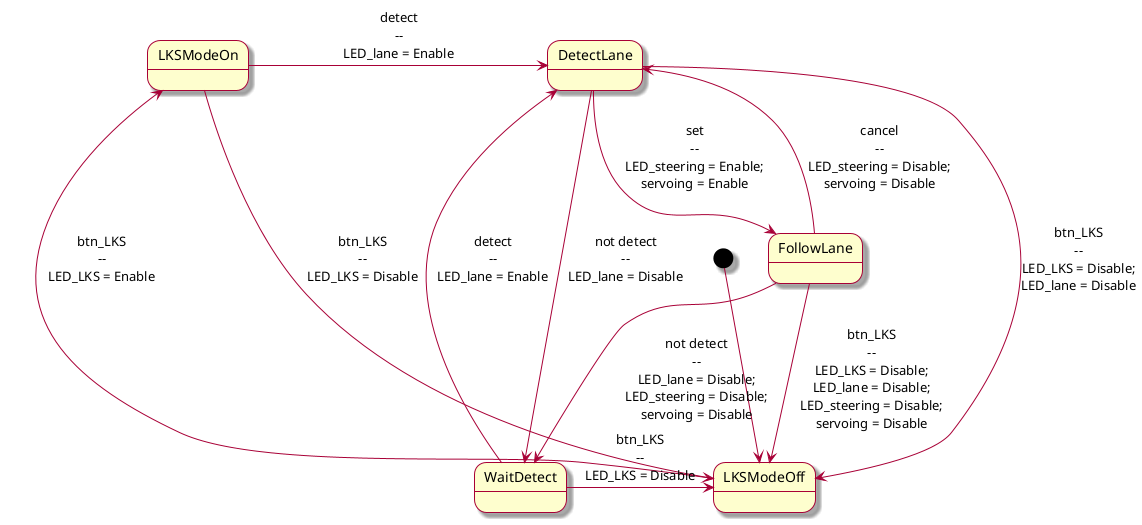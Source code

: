 @startuml
skin rose

[*] --> LKSModeOff

LKSModeOff --> LKSModeOn : btn_LKS\n--\nLED_LKS = Enable
LKSModeOn --> LKSModeOff : btn_LKS\n--\nLED_LKS = Disable
LKSModeOn -> DetectLane : detect\n--\nLED_lane = Enable

DetectLane --> LKSModeOff : btn_LKS\n--\nLED_LKS = Disable;\nLED_lane = Disable
DetectLane -> WaitDetect : not detect\n--\nLED_lane = Disable
DetectLane --> FollowLane : set\n--\nLED_steering = Enable;\nservoing = Enable

FollowLane --> WaitDetect : not detect\n--\nLED_lane = Disable;\nLED_steering = Disable;\nservoing = Disable
FollowLane -> LKSModeOff : btn_LKS\n--\nLED_LKS = Disable;\nLED_lane = Disable;\nLED_steering = Disable;\nservoing = Disable
FollowLane -> DetectLane : cancel\n--\nLED_steering = Disable;\nservoing = Disable

WaitDetect -> DetectLane : detect\n--\nLED_lane = Enable
WaitDetect -> LKSModeOff : btn_LKS\n--\nLED_LKS = Disable

@enduml
